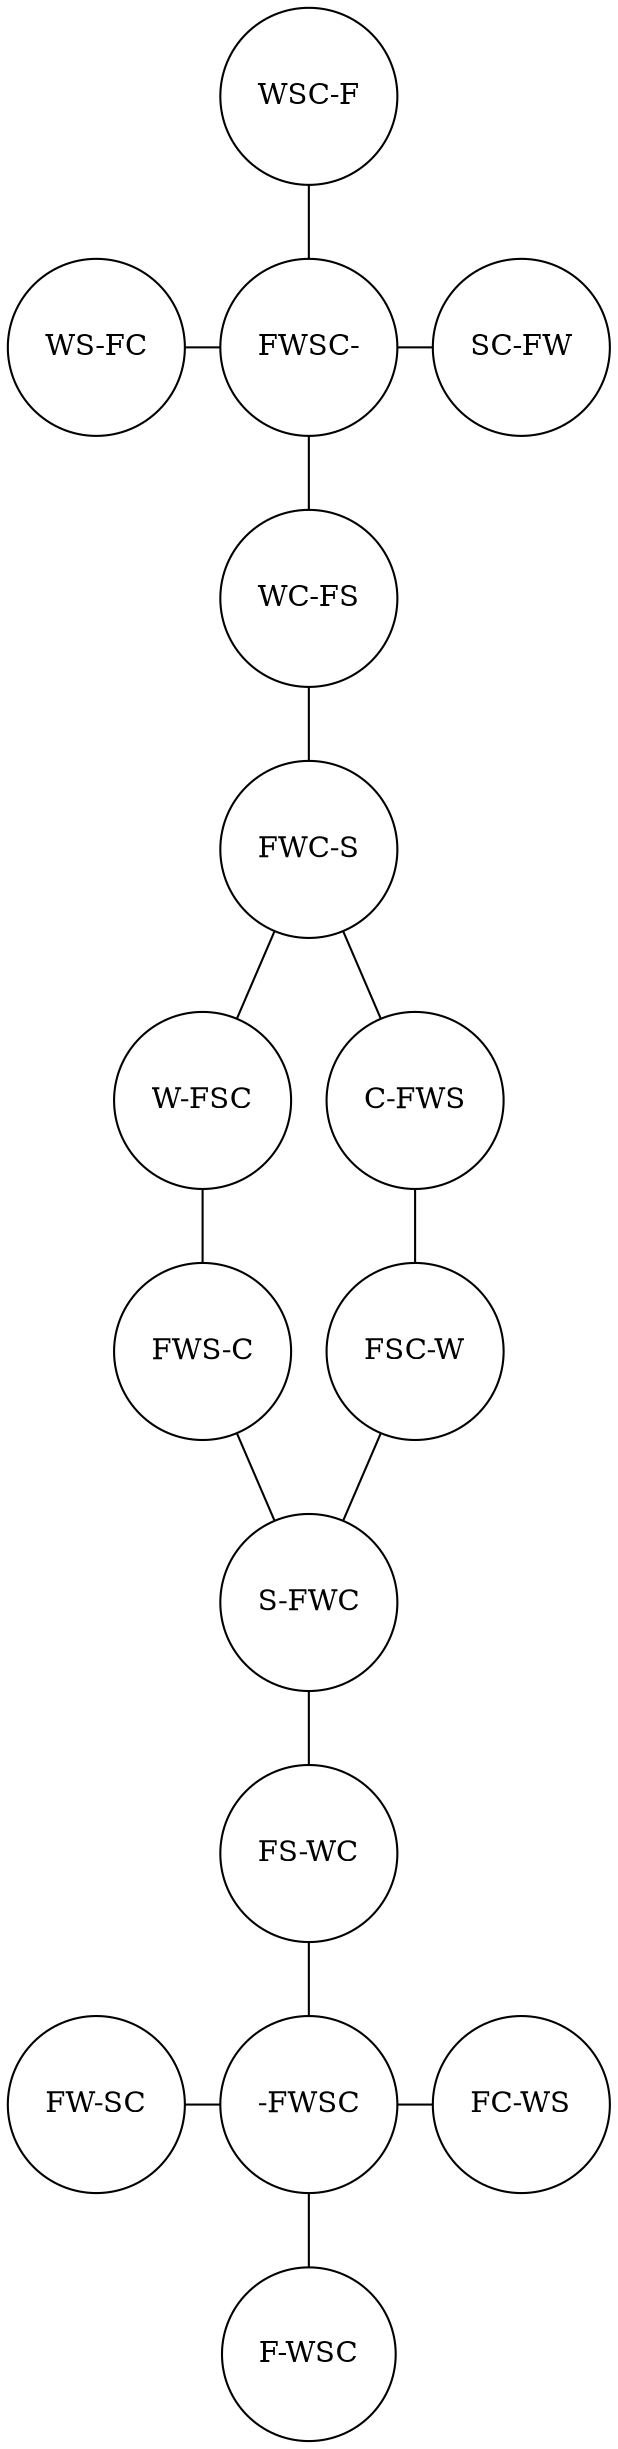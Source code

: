strict graph {
  node [ shape = circle ]
  1 [label = "FWSC-"]
  2 [label = "FWS-C"]
  3 [label = "FWC-S"]
  4 [label = "FSC-W"]
  5 [label = "WSC-F"]
  6 [label = "FW-SC"]
  7 [label = "FS-WC"]
  8 [label = "FC-WS"]
  9 [label = "WS-FC"]
  10 [label = "WC-FS"]
  11 [label = "SC-FW"]
  12 [label = "F-WSC"]
  13 [label = "W-FSC"]
  14 [label = "S-FWC"]
  15 [label = "C-FWS"]
  16 [label = "-FWSC"]
  { rank = same; 5 }
  { rank = same; 1; 9; 11 }
  { rank = same; 10 }
  { rank = same; 3 }
  { rank = same; 13; 15 }
  { rank = same; 2; 4 }
  { rank = same; 14 }
  { rank = same; 7 }
  { rank = same; 6; 8; 16 }
  { rank = same; 12 }
  5 -- { 1 }
  9 -- { 1 }
  1 -- { 5 9 10 11 }
  11 -- { 1 }
  10 -- { 1 3 }
  3 -- { 10 13 15 }
  13 -- { 2 3 }
  15 -- { 3 4 }
  2 -- { 13 14 }
  4 -- { 14 15 }
  14 -- { 2 4 7 }
  7 -- { 14 16 }
  6 -- { 16 }
  16 -- { 6 7 8 12 }
  8 -- { 16 }
  12 -- { 16 }
}
